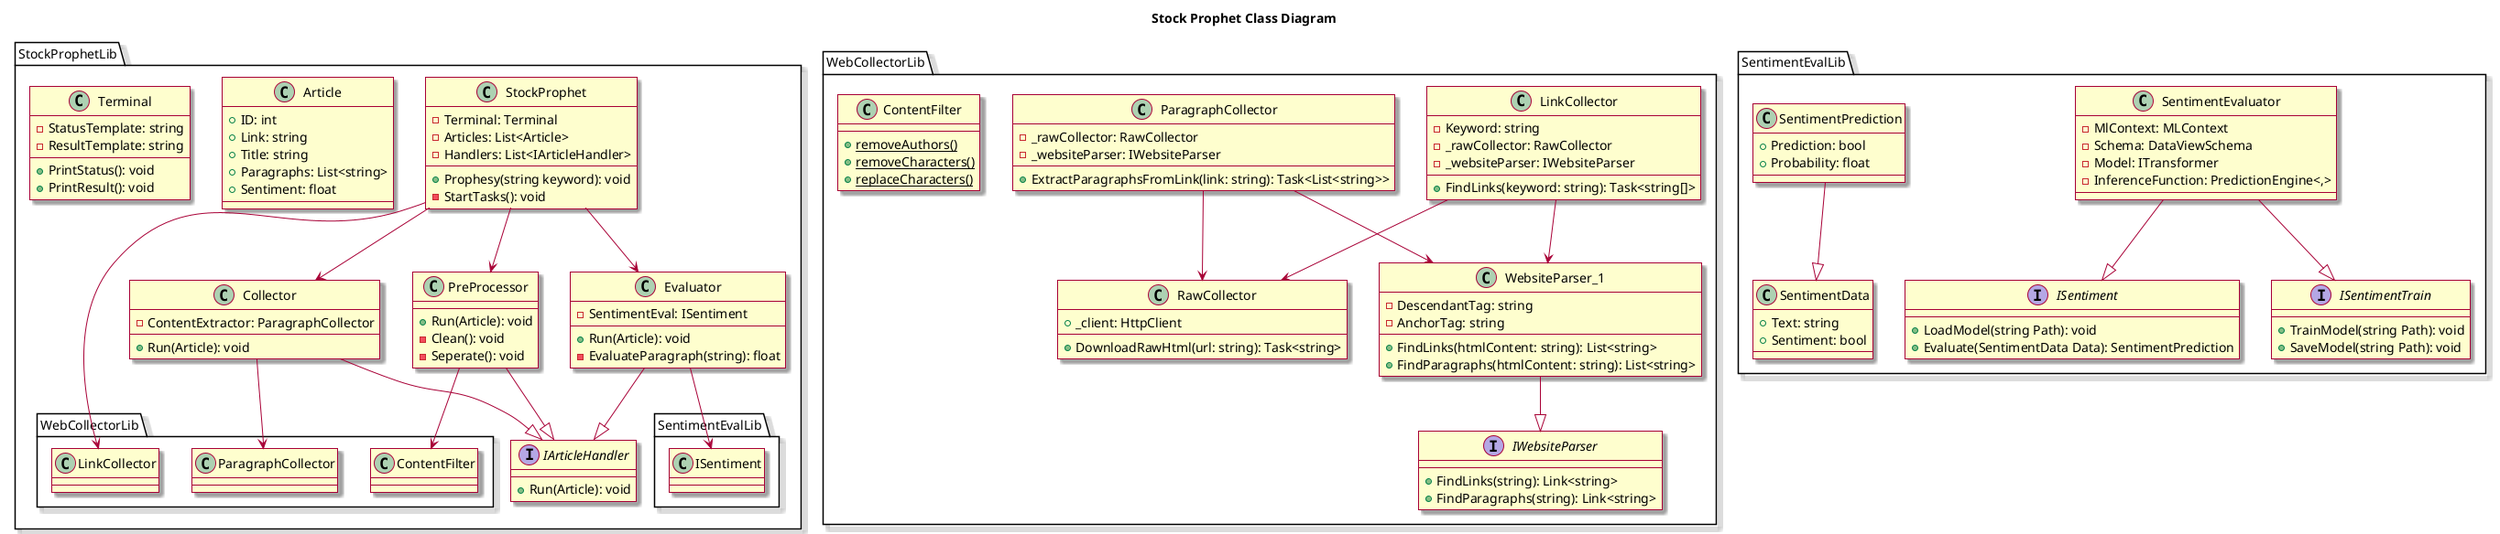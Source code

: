 @startuml Project Model Class Diagram

skin rose

title Stock Prophet Class Diagram


package StockProphetLib {

    class StockProphet {
        -Terminal: Terminal
        -Articles: List<Article>
        -Handlers: List<IArticleHandler>
        +Prophesy(string keyword): void
        -StartTasks(): void
    }
    StockProphet --> WebCollectorLib.LinkCollector
    StockProphet --> Collector
    StockProphet --> PreProcessor
    StockProphet --> Evaluator
    

    interface IArticleHandler {
        +Run(Article): void
    }


    class Collector {
        -ContentExtractor: ParagraphCollector
        +Run(Article): void
    }
    Collector --|> IArticleHandler
    Collector --> WebCollectorLib.ParagraphCollector
    

    class PreProcessor {
        +Run(Article): void
        -Clean(): void
        -Seperate(): void
    }
    PreProcessor --|> IArticleHandler
    PreProcessor --> WebCollectorLib.ContentFilter


    class Evaluator {
        -SentimentEval: ISentiment
        +Run(Article): void
        -EvaluateParagraph(string): float
    }
    Evaluator --|> IArticleHandler
    Evaluator --> SentimentEvalLib.ISentiment


    class Article {
        +ID: int
        +Link: string
        +Title: string
        +Paragraphs: List<string>
        +Sentiment: float
    }


    class Terminal {
        -StatusTemplate: string
        +PrintStatus(): void
        -ResultTemplate: string
        +PrintResult(): void
    }
}


package WebCollectorLib 
{
    class LinkCollector {
        -Keyword: string
        - _rawCollector: RawCollector
        - _websiteParser: IWebsiteParser
        +FindLinks(keyword: string): Task<string[]>
    }
    LinkCollector --> RawCollector
    LinkCollector --> WebsiteParser_1


    class ParagraphCollector {
        -_rawCollector: RawCollector
        -_websiteParser: IWebsiteParser
        +ExtractParagraphsFromLink(link: string): Task<List<string>>
    }
    ParagraphCollector --> RawCollector
    ParagraphCollector --> WebsiteParser_1


    class RawCollector {
      +_client: HttpClient
      +DownloadRawHtml(url: string): Task<string>
    }


    interface IWebsiteParser {
        +FindLinks(string): Link<string>
        +FindParagraphs(string): Link<string>
    }

    class WebsiteParser_1 {
        -DescendantTag: string
        -AnchorTag: string
        +FindLinks(htmlContent: string): List<string>
        +FindParagraphs(htmlContent: string): List<string>
    }
    WebsiteParser_1 --|> IWebsiteParser
    

    class ContentFilter {
        {static} +removeAuthors()
        {static} +removeCharacters()
        {static} +replaceCharacters()
    }

}

package SentimentEvalLib 
{
    interface ISentiment {
        +LoadModel(string Path): void
        +Evaluate(SentimentData Data): SentimentPrediction
    }

    interface ISentimentTrain {
        +TrainModel(string Path): void
        +SaveModel(string Path): void
    }
    
    class SentimentEvaluator {
        -MlContext: MLContext
        -Schema: DataViewSchema
        -Model: ITransformer
        -InferenceFunction: PredictionEngine<,>
    }
    SentimentEvaluator --|> ISentiment
    SentimentEvaluator --|> ISentimentTrain

    class SentimentData {
        +Text: string
        +Sentiment: bool
    }

    class SentimentPrediction {
        +Prediction: bool
        +Probability: float
    }
    SentimentPrediction --|> SentimentData
}


@enduml
